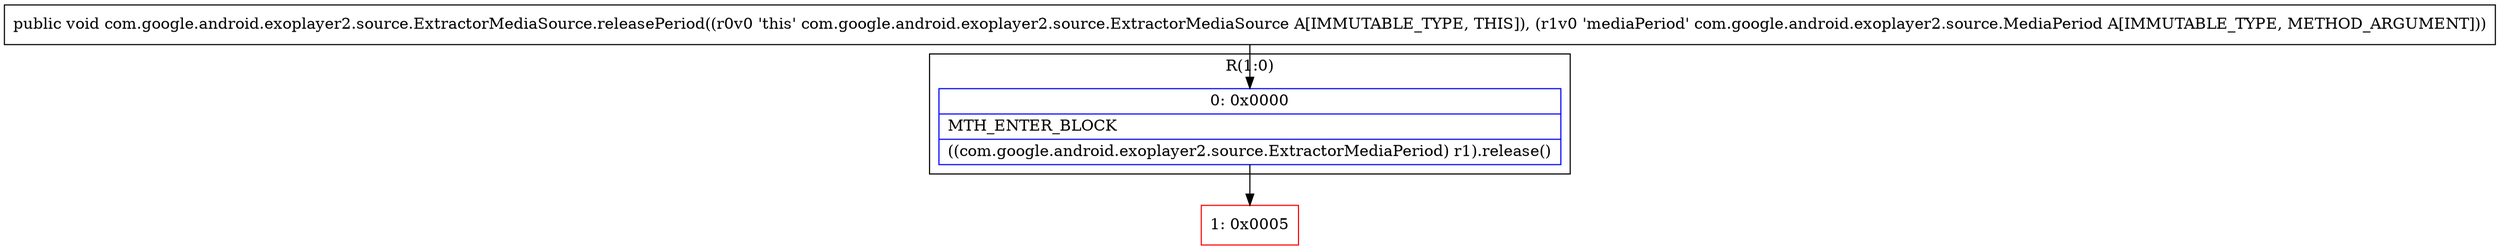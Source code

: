 digraph "CFG forcom.google.android.exoplayer2.source.ExtractorMediaSource.releasePeriod(Lcom\/google\/android\/exoplayer2\/source\/MediaPeriod;)V" {
subgraph cluster_Region_1790729402 {
label = "R(1:0)";
node [shape=record,color=blue];
Node_0 [shape=record,label="{0\:\ 0x0000|MTH_ENTER_BLOCK\l|((com.google.android.exoplayer2.source.ExtractorMediaPeriod) r1).release()\l}"];
}
Node_1 [shape=record,color=red,label="{1\:\ 0x0005}"];
MethodNode[shape=record,label="{public void com.google.android.exoplayer2.source.ExtractorMediaSource.releasePeriod((r0v0 'this' com.google.android.exoplayer2.source.ExtractorMediaSource A[IMMUTABLE_TYPE, THIS]), (r1v0 'mediaPeriod' com.google.android.exoplayer2.source.MediaPeriod A[IMMUTABLE_TYPE, METHOD_ARGUMENT])) }"];
MethodNode -> Node_0;
Node_0 -> Node_1;
}

